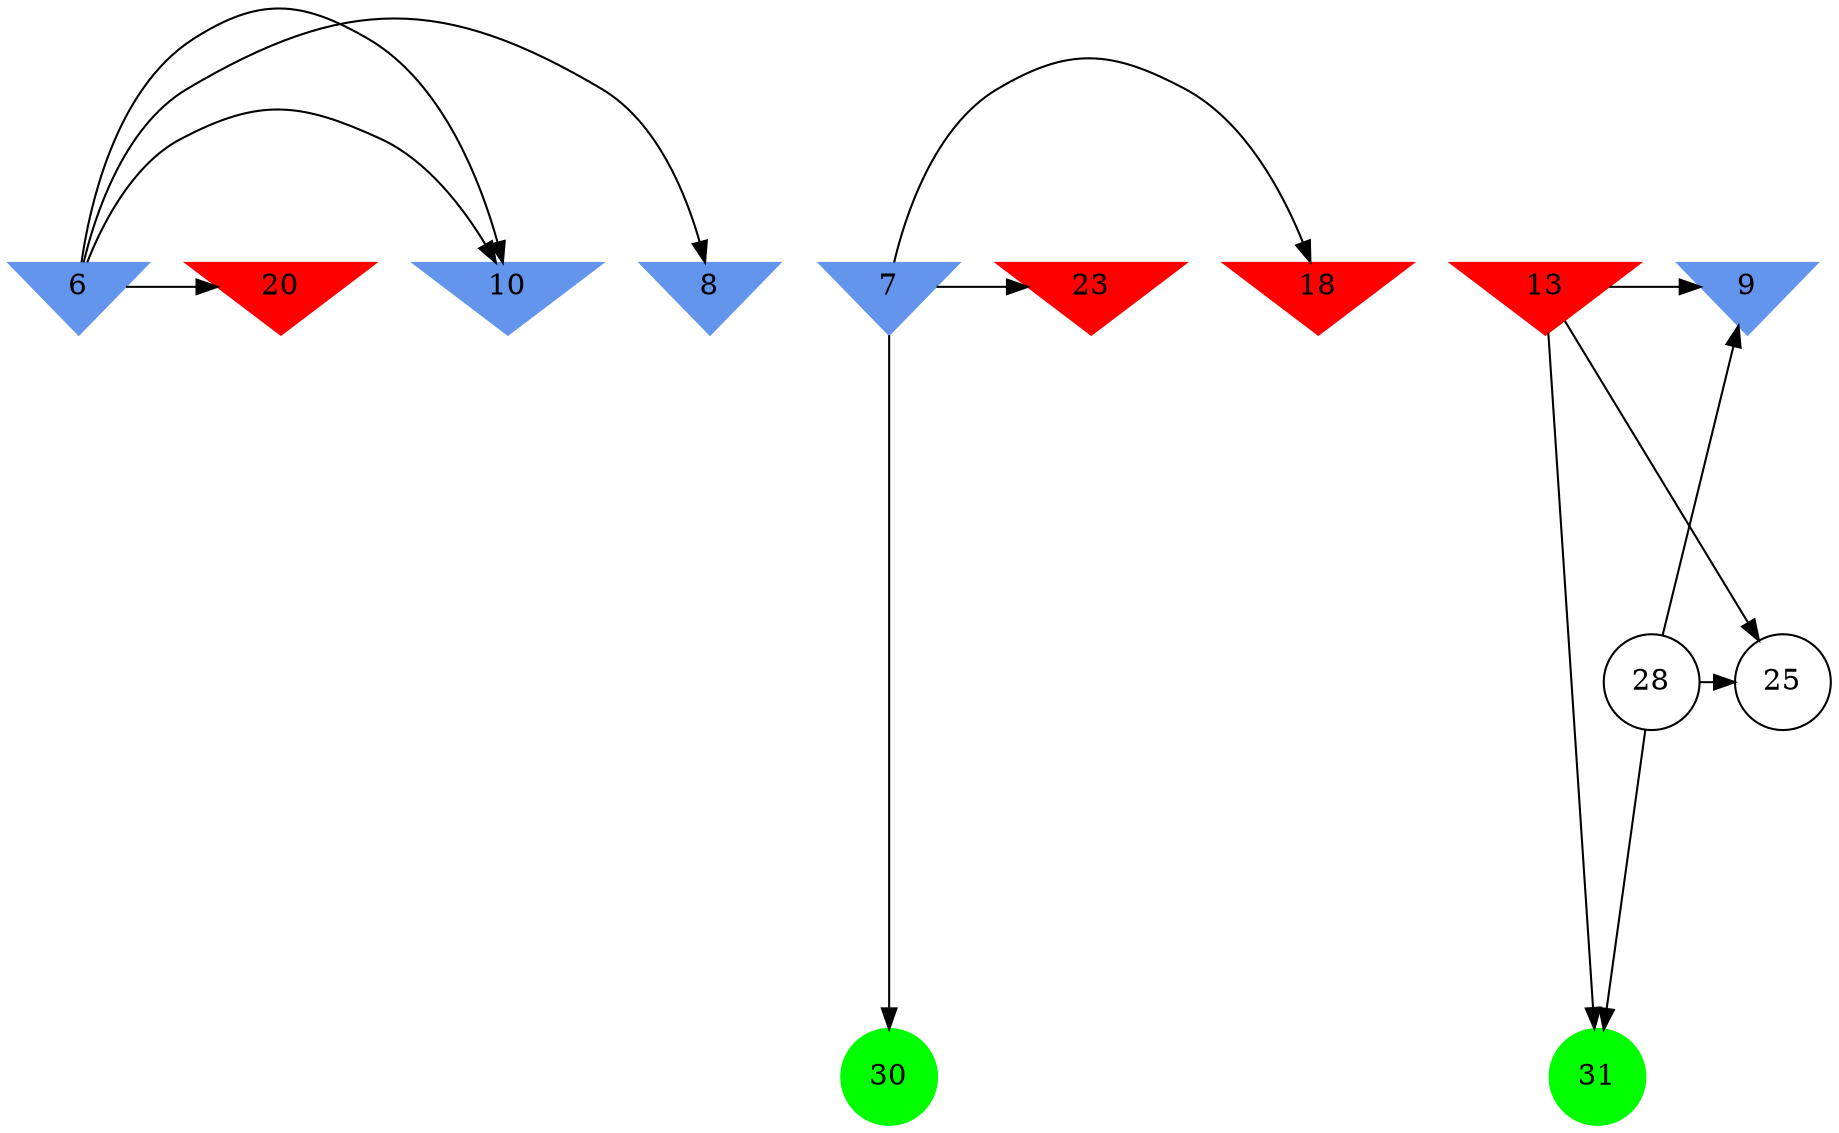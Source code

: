 digraph brain {
	ranksep=2.0;
	6 [shape=invtriangle,style=filled,color=cornflowerblue];
	7 [shape=invtriangle,style=filled,color=cornflowerblue];
	8 [shape=invtriangle,style=filled,color=cornflowerblue];
	9 [shape=invtriangle,style=filled,color=cornflowerblue];
	10 [shape=invtriangle,style=filled,color=cornflowerblue];
	13 [shape=invtriangle,style=filled,color=red];
	18 [shape=invtriangle,style=filled,color=red];
	20 [shape=invtriangle,style=filled,color=red];
	23 [shape=invtriangle,style=filled,color=red];
	25 [shape=circle,color=black];
	28 [shape=circle,color=black];
	30 [shape=circle,style=filled,color=green];
	31 [shape=circle,style=filled,color=green];
	7	->	23;
	7	->	18;
	7	->	30;
	6	->	8;
	6	->	20;
	6	->	10;
	6	->	10;
	13	->	9;
	13	->	31;
	13	->	25;
	28	->	9;
	28	->	31;
	28	->	25;
	{ rank=same; 6; 7; 8; 9; 10; 13; 18; 20; 23; }
	{ rank=same; 25; 28; }
	{ rank=same; 30; 31; }
}

